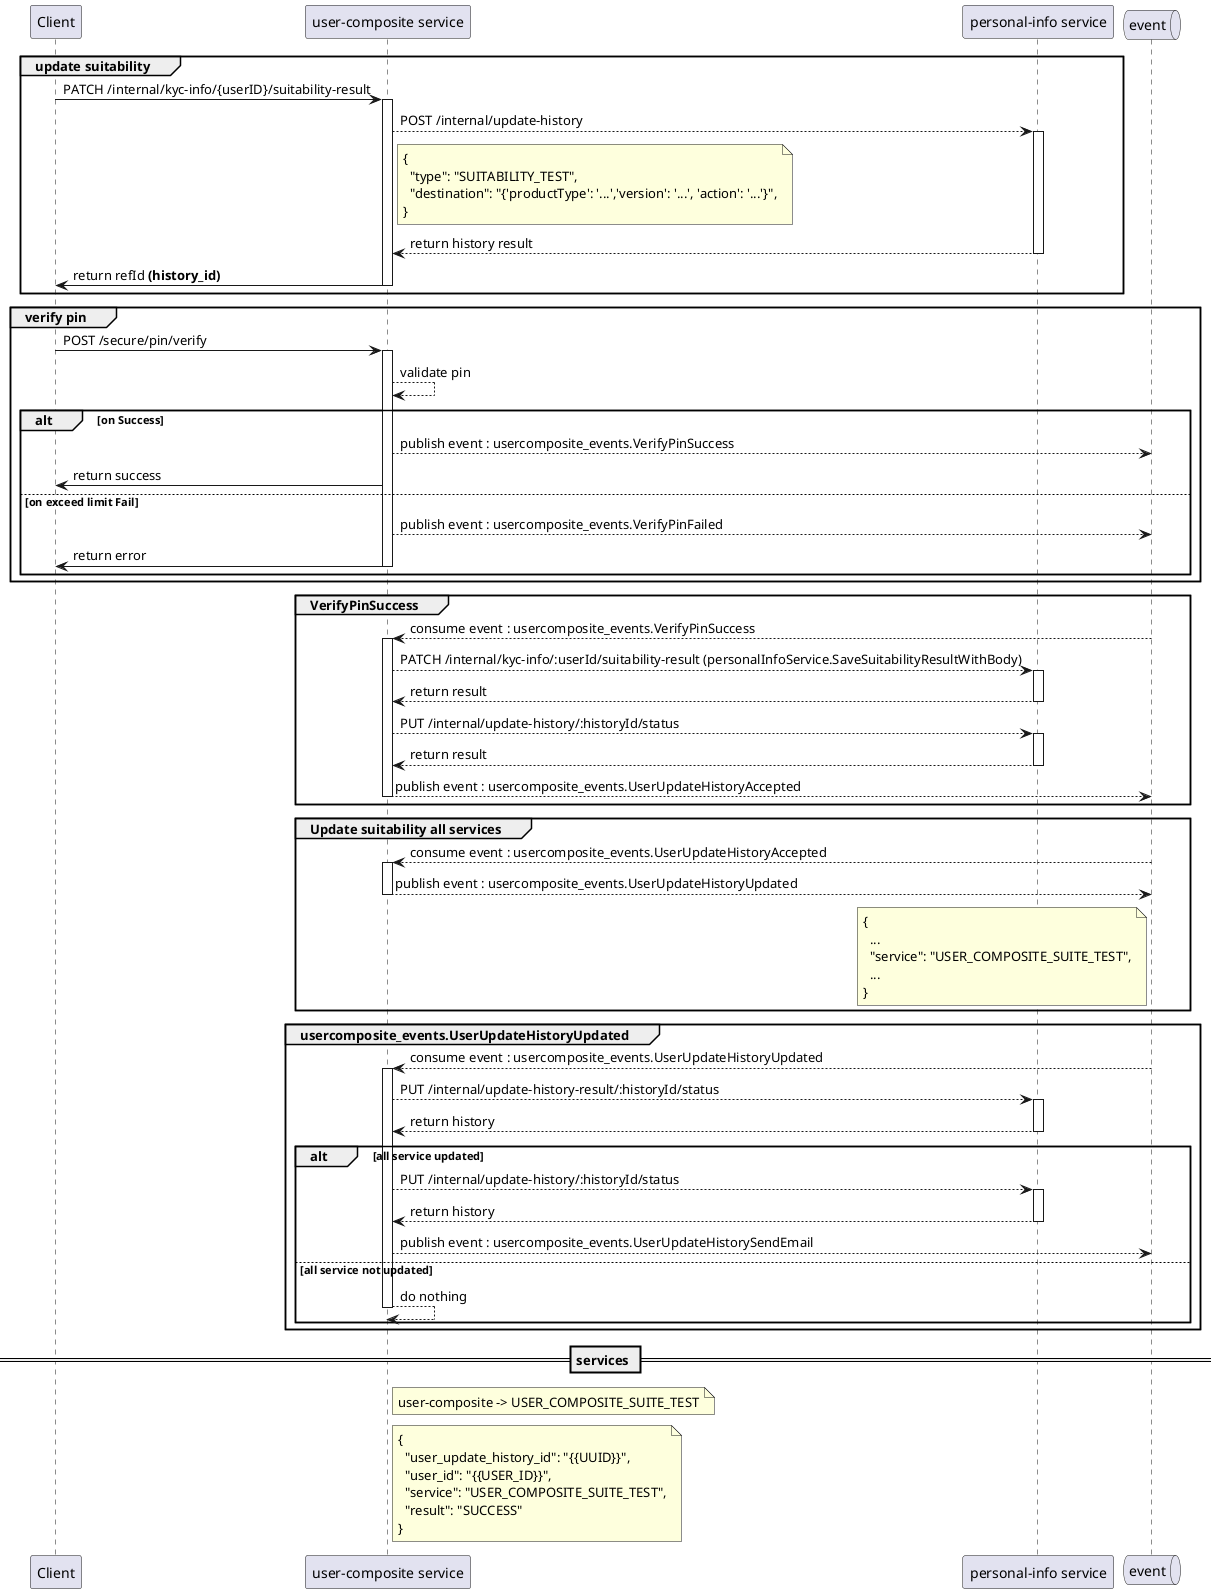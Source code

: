 @startuml update suitability flow
  skinparam backgroundColor white

  participant "Client" as client
  participant "user-composite service" as userComposite
  participant "personal-info service" as personalInfo
  queue "event" as event

  group update suitability
    client -> userComposite ++: PATCH /internal/kyc-info/{userID}/suitability-result

    userComposite --> personalInfo ++: POST /internal/update-history
    note right userComposite
      {
        "type": "SUITABILITY_TEST",
        "destination": "{'productType': '...','version': '...', 'action': '...'}",
      }
    end note
    personalInfo --> userComposite --: return history result

    userComposite -> client --: return refId **(history_id)**
  end

  group verify pin
    client -> userComposite ++: POST /secure/pin/verify
    userComposite --> userComposite : validate pin

    alt on Success
      userComposite --> event : publish event : usercomposite_events.VerifyPinSuccess
      userComposite -> client : return success
    else on exceed limit Fail
      userComposite --> event : publish event : usercomposite_events.VerifyPinFailed
      userComposite -> client --: return error
    end
  end

  group VerifyPinSuccess
    event --> userComposite ++: consume event : usercomposite_events.VerifyPinSuccess

    userComposite --> personalInfo ++: PATCH /internal/kyc-info/:userId/suitability-result (personalInfoService.SaveSuitabilityResultWithBody)
    personalInfo --> userComposite --: return result

    userComposite --> personalInfo ++: PUT /internal/update-history/:historyId/status
    personalInfo --> userComposite --: return result

    userComposite --> event --: publish event : usercomposite_events.UserUpdateHistoryAccepted
  end

  group Update suitability all services
    event --> userComposite ++: consume event : usercomposite_events.UserUpdateHistoryAccepted
    userComposite --> event --: publish event : usercomposite_events.UserUpdateHistoryUpdated
    note left event
      {
        ...
        "service": "USER_COMPOSITE_SUITE_TEST",
        ...
      }
    end note
  end

  group usercomposite_events.UserUpdateHistoryUpdated
    event --> userComposite ++ : consume event : usercomposite_events.UserUpdateHistoryUpdated

    userComposite --> personalInfo ++: PUT /internal/update-history-result/:historyId/status
    personalInfo --> userComposite --: return history

    alt all service updated
      userComposite --> personalInfo ++: PUT /internal/update-history/:historyId/status
      personalInfo --> userComposite --: return history
      userComposite --> event : publish event : usercomposite_events.UserUpdateHistorySendEmail
    else all service not updated
      userComposite --> userComposite --: do nothing
    end
  end

  == services ==
  note right userComposite
     user-composite -> USER_COMPOSITE_SUITE_TEST
  end note

  note right userComposite
    {
      "user_update_history_id": "{{UUID}}",
      "user_id": "{{USER_ID}}",
      "service": "USER_COMPOSITE_SUITE_TEST",
      "result": "SUCCESS"
    }
  end note


@enduml
